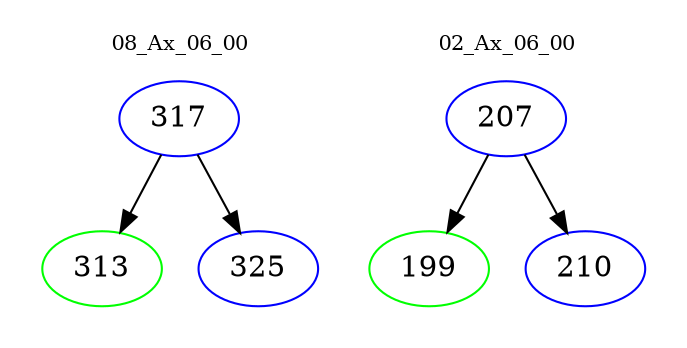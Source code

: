digraph{
subgraph cluster_0 {
color = white
label = "08_Ax_06_00";
fontsize=10;
T0_317 [label="317", color="blue"]
T0_317 -> T0_313 [color="black"]
T0_313 [label="313", color="green"]
T0_317 -> T0_325 [color="black"]
T0_325 [label="325", color="blue"]
}
subgraph cluster_1 {
color = white
label = "02_Ax_06_00";
fontsize=10;
T1_207 [label="207", color="blue"]
T1_207 -> T1_199 [color="black"]
T1_199 [label="199", color="green"]
T1_207 -> T1_210 [color="black"]
T1_210 [label="210", color="blue"]
}
}
